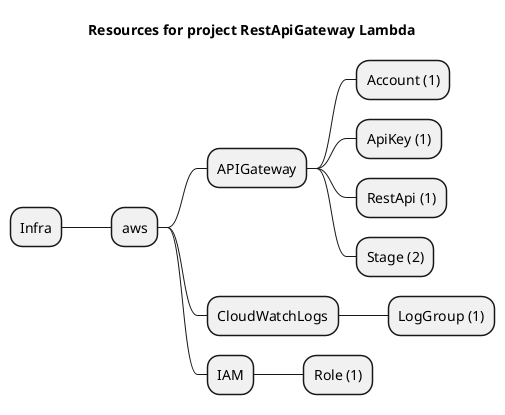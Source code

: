 @startmindmap
title Resources for project RestApiGateway Lambda
skinparam monochrome true
+ Infra
++ aws
+++ APIGateway
++++ Account (1)
++++ ApiKey (1)
++++ RestApi (1)
++++ Stage (2)
+++ CloudWatchLogs
++++ LogGroup (1)
+++ IAM
++++ Role (1)
@endmindmap